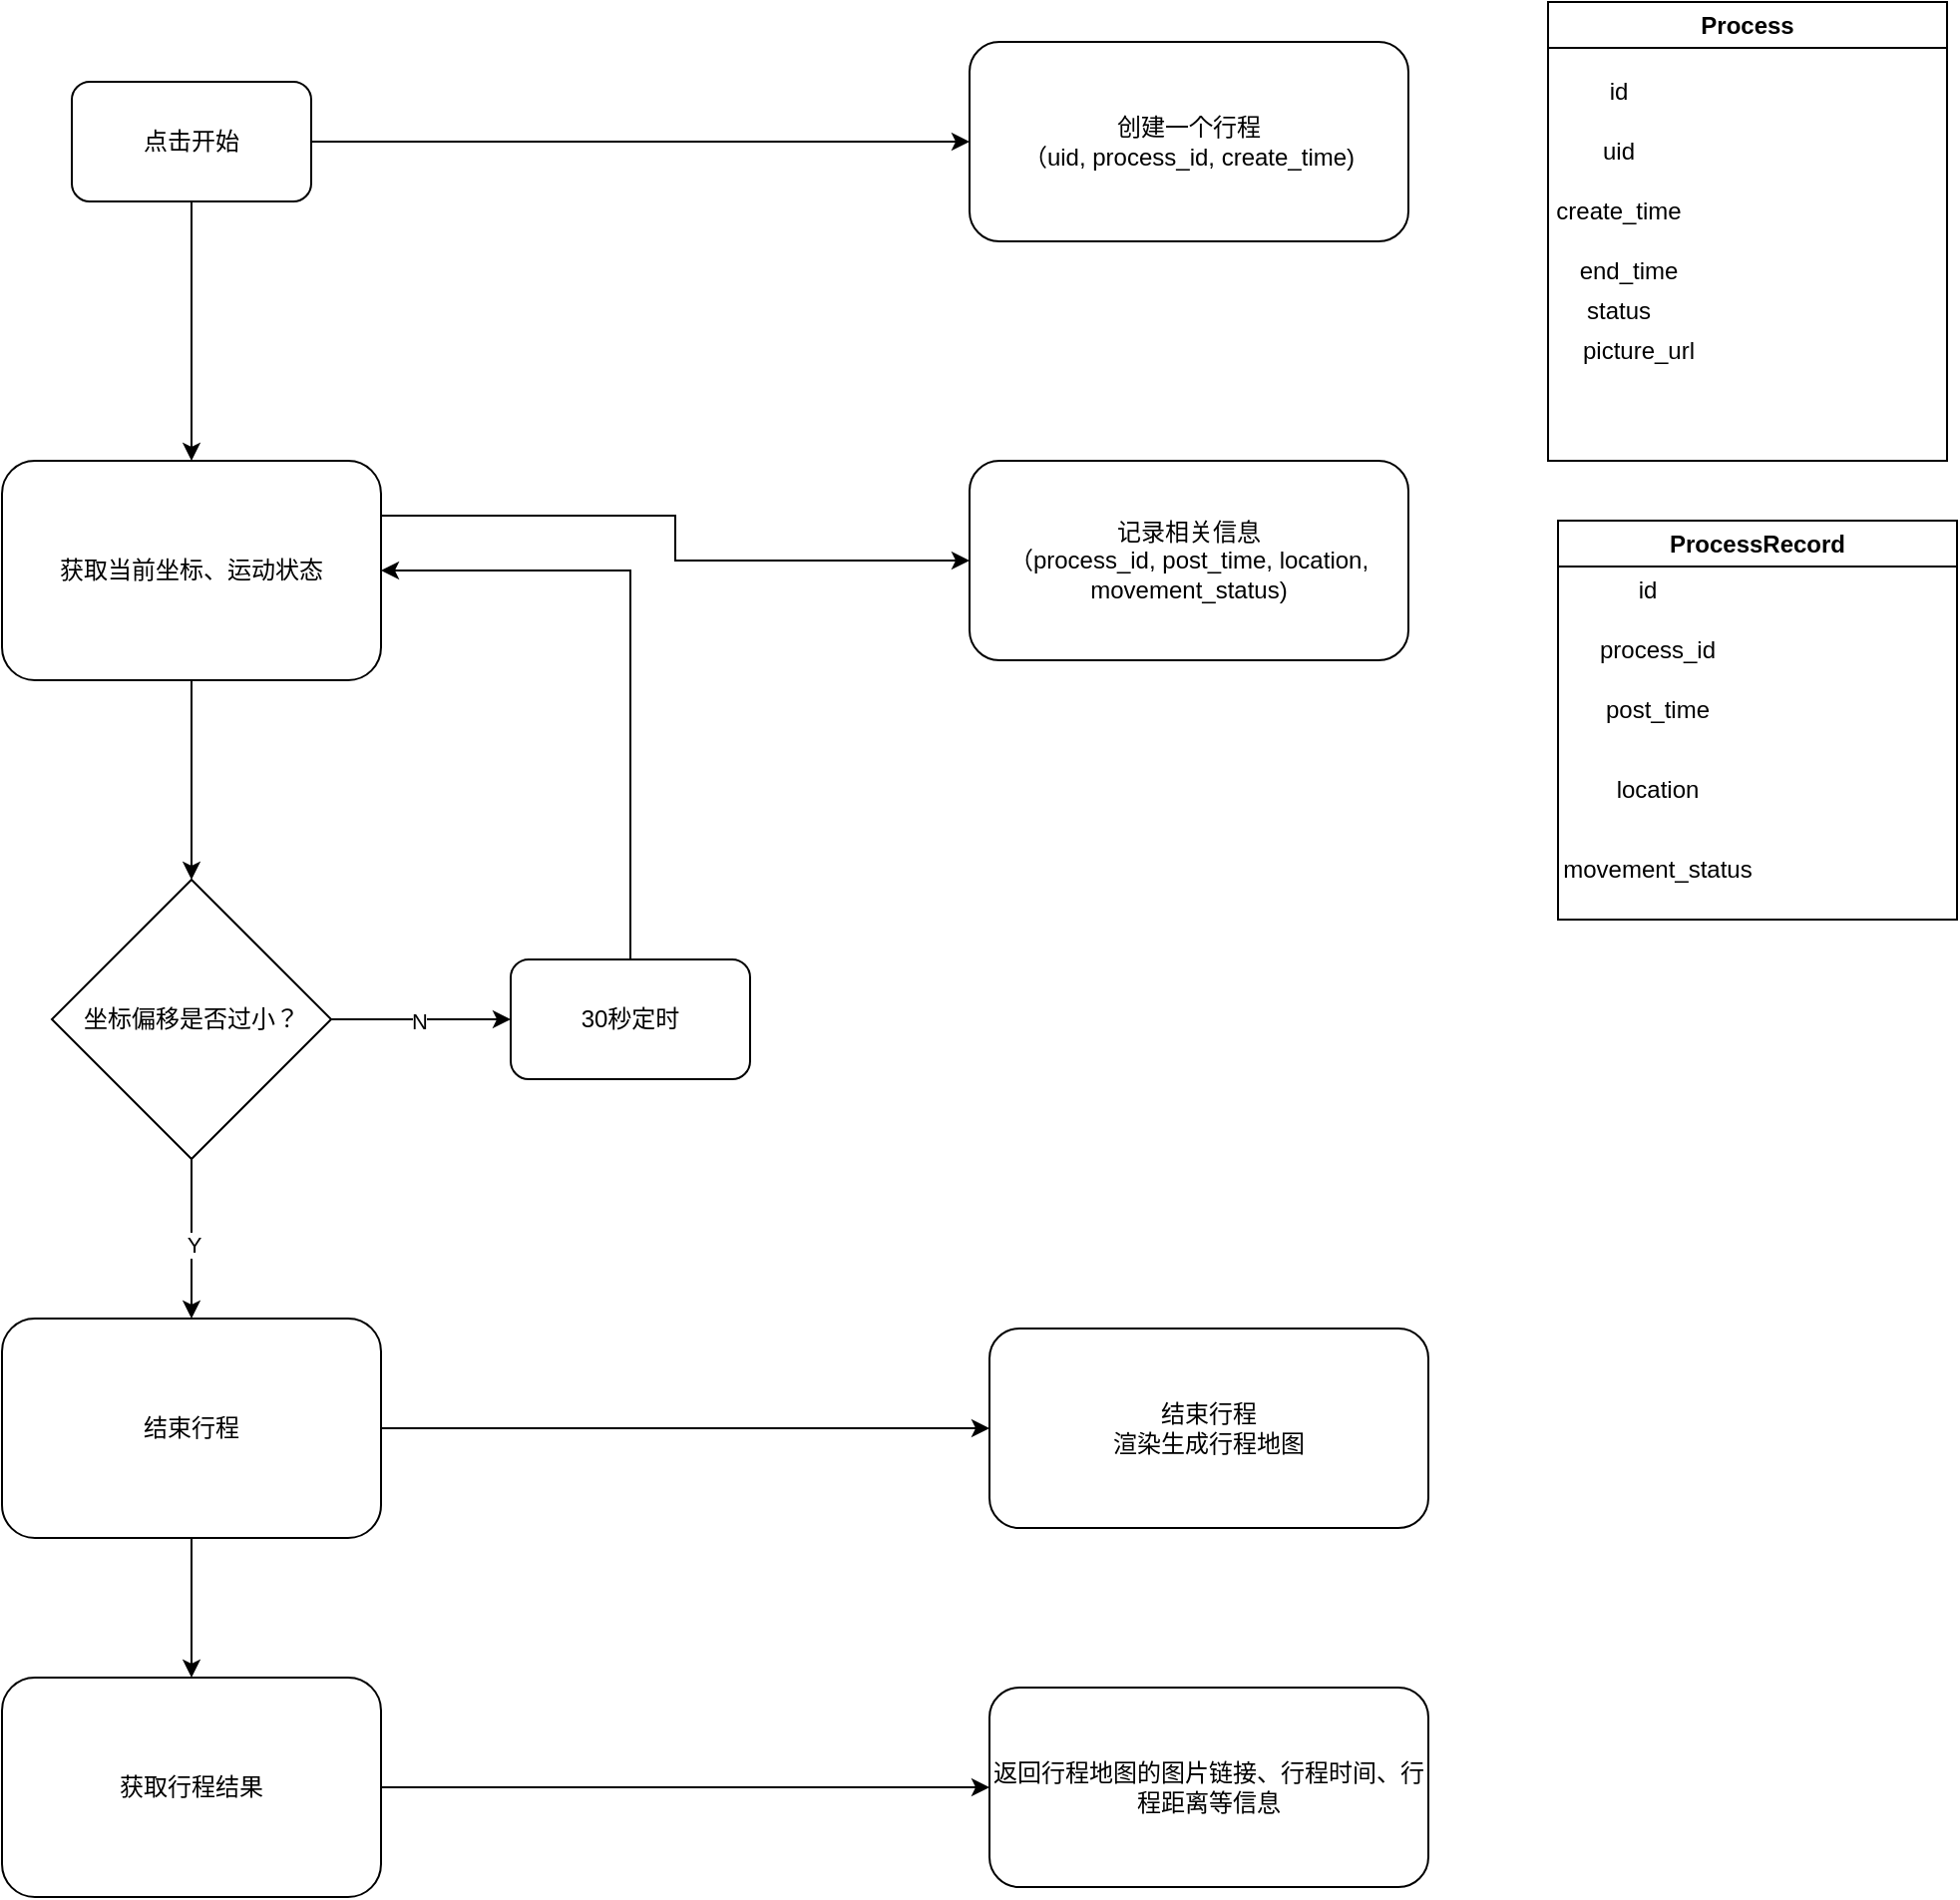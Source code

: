 <mxfile version="24.0.6" type="github">
  <diagram name="第 1 页" id="jJio7k8DM0FYpFBrvYuH">
    <mxGraphModel dx="1242" dy="724" grid="1" gridSize="10" guides="1" tooltips="1" connect="1" arrows="1" fold="1" page="1" pageScale="1" pageWidth="1654" pageHeight="1169" math="0" shadow="0">
      <root>
        <mxCell id="0" />
        <mxCell id="1" parent="0" />
        <mxCell id="bj6_HRECOgwjaWbrUWvy-11" style="edgeStyle=orthogonalEdgeStyle;rounded=0;orthogonalLoop=1;jettySize=auto;html=1;exitX=0.5;exitY=1;exitDx=0;exitDy=0;entryX=0.5;entryY=0;entryDx=0;entryDy=0;" edge="1" parent="1" source="bj6_HRECOgwjaWbrUWvy-5" target="bj6_HRECOgwjaWbrUWvy-6">
          <mxGeometry relative="1" as="geometry" />
        </mxCell>
        <mxCell id="bj6_HRECOgwjaWbrUWvy-26" style="edgeStyle=orthogonalEdgeStyle;rounded=0;orthogonalLoop=1;jettySize=auto;html=1;exitX=1;exitY=0.5;exitDx=0;exitDy=0;" edge="1" parent="1" source="bj6_HRECOgwjaWbrUWvy-5" target="bj6_HRECOgwjaWbrUWvy-9">
          <mxGeometry relative="1" as="geometry" />
        </mxCell>
        <mxCell id="bj6_HRECOgwjaWbrUWvy-5" value="点击开始" style="rounded=1;whiteSpace=wrap;html=1;" vertex="1" parent="1">
          <mxGeometry x="330" y="90" width="120" height="60" as="geometry" />
        </mxCell>
        <mxCell id="bj6_HRECOgwjaWbrUWvy-12" style="edgeStyle=orthogonalEdgeStyle;rounded=0;orthogonalLoop=1;jettySize=auto;html=1;exitX=0.5;exitY=1;exitDx=0;exitDy=0;entryX=0.5;entryY=0;entryDx=0;entryDy=0;" edge="1" parent="1" source="bj6_HRECOgwjaWbrUWvy-6" target="bj6_HRECOgwjaWbrUWvy-7">
          <mxGeometry relative="1" as="geometry" />
        </mxCell>
        <mxCell id="bj6_HRECOgwjaWbrUWvy-16" style="edgeStyle=orthogonalEdgeStyle;rounded=0;orthogonalLoop=1;jettySize=auto;html=1;exitX=1;exitY=0.25;exitDx=0;exitDy=0;entryX=0;entryY=0.5;entryDx=0;entryDy=0;" edge="1" parent="1" source="bj6_HRECOgwjaWbrUWvy-6" target="bj6_HRECOgwjaWbrUWvy-10">
          <mxGeometry relative="1" as="geometry" />
        </mxCell>
        <mxCell id="bj6_HRECOgwjaWbrUWvy-6" value="获取当前坐标、运动状态" style="rounded=1;whiteSpace=wrap;html=1;" vertex="1" parent="1">
          <mxGeometry x="295" y="280" width="190" height="110" as="geometry" />
        </mxCell>
        <mxCell id="bj6_HRECOgwjaWbrUWvy-14" style="edgeStyle=orthogonalEdgeStyle;rounded=0;orthogonalLoop=1;jettySize=auto;html=1;exitX=1;exitY=0.5;exitDx=0;exitDy=0;entryX=0;entryY=0.5;entryDx=0;entryDy=0;" edge="1" parent="1" source="bj6_HRECOgwjaWbrUWvy-7" target="bj6_HRECOgwjaWbrUWvy-8">
          <mxGeometry relative="1" as="geometry" />
        </mxCell>
        <mxCell id="bj6_HRECOgwjaWbrUWvy-20" value="N" style="edgeLabel;html=1;align=center;verticalAlign=middle;resizable=0;points=[];" vertex="1" connectable="0" parent="bj6_HRECOgwjaWbrUWvy-14">
          <mxGeometry x="-0.022" y="-1" relative="1" as="geometry">
            <mxPoint as="offset" />
          </mxGeometry>
        </mxCell>
        <mxCell id="bj6_HRECOgwjaWbrUWvy-17" style="edgeStyle=orthogonalEdgeStyle;rounded=0;orthogonalLoop=1;jettySize=auto;html=1;exitX=0.5;exitY=1;exitDx=0;exitDy=0;" edge="1" parent="1" source="bj6_HRECOgwjaWbrUWvy-7" target="bj6_HRECOgwjaWbrUWvy-13">
          <mxGeometry relative="1" as="geometry" />
        </mxCell>
        <mxCell id="bj6_HRECOgwjaWbrUWvy-21" value="Y" style="edgeLabel;html=1;align=center;verticalAlign=middle;resizable=0;points=[];" vertex="1" connectable="0" parent="bj6_HRECOgwjaWbrUWvy-17">
          <mxGeometry x="0.075" y="1" relative="1" as="geometry">
            <mxPoint as="offset" />
          </mxGeometry>
        </mxCell>
        <mxCell id="bj6_HRECOgwjaWbrUWvy-7" value="坐标偏移是否过小？" style="rhombus;whiteSpace=wrap;html=1;" vertex="1" parent="1">
          <mxGeometry x="320" y="490" width="140" height="140" as="geometry" />
        </mxCell>
        <mxCell id="bj6_HRECOgwjaWbrUWvy-15" style="edgeStyle=orthogonalEdgeStyle;rounded=0;orthogonalLoop=1;jettySize=auto;html=1;exitX=0.5;exitY=0;exitDx=0;exitDy=0;entryX=1;entryY=0.5;entryDx=0;entryDy=0;" edge="1" parent="1" source="bj6_HRECOgwjaWbrUWvy-8" target="bj6_HRECOgwjaWbrUWvy-6">
          <mxGeometry relative="1" as="geometry" />
        </mxCell>
        <mxCell id="bj6_HRECOgwjaWbrUWvy-8" value="30秒定时" style="rounded=1;whiteSpace=wrap;html=1;" vertex="1" parent="1">
          <mxGeometry x="550" y="530" width="120" height="60" as="geometry" />
        </mxCell>
        <mxCell id="bj6_HRECOgwjaWbrUWvy-9" value="创建一个行程&lt;br&gt;（uid, process_id, create_time)" style="rounded=1;whiteSpace=wrap;html=1;" vertex="1" parent="1">
          <mxGeometry x="780" y="70" width="220" height="100" as="geometry" />
        </mxCell>
        <mxCell id="bj6_HRECOgwjaWbrUWvy-10" value="记录相关信息&lt;br&gt;（process_id, post_time, location, movement_status)" style="rounded=1;whiteSpace=wrap;html=1;" vertex="1" parent="1">
          <mxGeometry x="780" y="280" width="220" height="100" as="geometry" />
        </mxCell>
        <mxCell id="bj6_HRECOgwjaWbrUWvy-19" style="edgeStyle=orthogonalEdgeStyle;rounded=0;orthogonalLoop=1;jettySize=auto;html=1;exitX=1;exitY=0.5;exitDx=0;exitDy=0;" edge="1" parent="1" source="bj6_HRECOgwjaWbrUWvy-13" target="bj6_HRECOgwjaWbrUWvy-18">
          <mxGeometry relative="1" as="geometry" />
        </mxCell>
        <mxCell id="bj6_HRECOgwjaWbrUWvy-23" style="edgeStyle=orthogonalEdgeStyle;rounded=0;orthogonalLoop=1;jettySize=auto;html=1;exitX=0.5;exitY=1;exitDx=0;exitDy=0;" edge="1" parent="1" source="bj6_HRECOgwjaWbrUWvy-13" target="bj6_HRECOgwjaWbrUWvy-22">
          <mxGeometry relative="1" as="geometry" />
        </mxCell>
        <mxCell id="bj6_HRECOgwjaWbrUWvy-13" value="结束行程" style="rounded=1;whiteSpace=wrap;html=1;" vertex="1" parent="1">
          <mxGeometry x="295" y="710" width="190" height="110" as="geometry" />
        </mxCell>
        <mxCell id="bj6_HRECOgwjaWbrUWvy-18" value="&lt;div&gt;结束行程&lt;/div&gt;渲染生成行程地图" style="rounded=1;whiteSpace=wrap;html=1;" vertex="1" parent="1">
          <mxGeometry x="790" y="715" width="220" height="100" as="geometry" />
        </mxCell>
        <mxCell id="bj6_HRECOgwjaWbrUWvy-25" style="edgeStyle=orthogonalEdgeStyle;rounded=0;orthogonalLoop=1;jettySize=auto;html=1;exitX=1;exitY=0.5;exitDx=0;exitDy=0;entryX=0;entryY=0.5;entryDx=0;entryDy=0;" edge="1" parent="1" source="bj6_HRECOgwjaWbrUWvy-22" target="bj6_HRECOgwjaWbrUWvy-24">
          <mxGeometry relative="1" as="geometry" />
        </mxCell>
        <mxCell id="bj6_HRECOgwjaWbrUWvy-22" value="获取行程结果" style="rounded=1;whiteSpace=wrap;html=1;" vertex="1" parent="1">
          <mxGeometry x="295" y="890" width="190" height="110" as="geometry" />
        </mxCell>
        <mxCell id="bj6_HRECOgwjaWbrUWvy-24" value="返回行程地图的图片链接、行程时间、行程距离等信息&lt;div&gt;&lt;/div&gt;" style="rounded=1;whiteSpace=wrap;html=1;" vertex="1" parent="1">
          <mxGeometry x="790" y="895" width="220" height="100" as="geometry" />
        </mxCell>
        <mxCell id="bj6_HRECOgwjaWbrUWvy-27" value="Process" style="swimlane;whiteSpace=wrap;html=1;" vertex="1" parent="1">
          <mxGeometry x="1070" y="50" width="200" height="230" as="geometry" />
        </mxCell>
        <mxCell id="bj6_HRECOgwjaWbrUWvy-28" value="id" style="text;html=1;align=center;verticalAlign=middle;resizable=0;points=[];autosize=1;strokeColor=none;fillColor=none;" vertex="1" parent="bj6_HRECOgwjaWbrUWvy-27">
          <mxGeometry x="20" y="30" width="30" height="30" as="geometry" />
        </mxCell>
        <mxCell id="bj6_HRECOgwjaWbrUWvy-29" value="uid" style="text;html=1;align=center;verticalAlign=middle;resizable=0;points=[];autosize=1;strokeColor=none;fillColor=none;" vertex="1" parent="bj6_HRECOgwjaWbrUWvy-27">
          <mxGeometry x="15" y="60" width="40" height="30" as="geometry" />
        </mxCell>
        <mxCell id="bj6_HRECOgwjaWbrUWvy-30" value="create_time" style="text;html=1;align=center;verticalAlign=middle;resizable=0;points=[];autosize=1;strokeColor=none;fillColor=none;" vertex="1" parent="bj6_HRECOgwjaWbrUWvy-27">
          <mxGeometry x="-10" y="90" width="90" height="30" as="geometry" />
        </mxCell>
        <mxCell id="bj6_HRECOgwjaWbrUWvy-31" value="status" style="text;html=1;align=center;verticalAlign=middle;resizable=0;points=[];autosize=1;strokeColor=none;fillColor=none;" vertex="1" parent="bj6_HRECOgwjaWbrUWvy-27">
          <mxGeometry x="5" y="140" width="60" height="30" as="geometry" />
        </mxCell>
        <mxCell id="bj6_HRECOgwjaWbrUWvy-32" value="picture_url" style="text;html=1;align=center;verticalAlign=middle;resizable=0;points=[];autosize=1;strokeColor=none;fillColor=none;" vertex="1" parent="bj6_HRECOgwjaWbrUWvy-27">
          <mxGeometry x="5" y="160" width="80" height="30" as="geometry" />
        </mxCell>
        <mxCell id="bj6_HRECOgwjaWbrUWvy-36" value="end_time" style="text;html=1;align=center;verticalAlign=middle;resizable=0;points=[];autosize=1;strokeColor=none;fillColor=none;" vertex="1" parent="bj6_HRECOgwjaWbrUWvy-27">
          <mxGeometry x="5" y="120" width="70" height="30" as="geometry" />
        </mxCell>
        <mxCell id="bj6_HRECOgwjaWbrUWvy-33" value="ProcessRecord" style="swimlane;whiteSpace=wrap;html=1;startSize=23;" vertex="1" parent="1">
          <mxGeometry x="1075" y="310" width="200" height="200" as="geometry" />
        </mxCell>
        <mxCell id="bj6_HRECOgwjaWbrUWvy-34" value="process_id" style="text;html=1;align=center;verticalAlign=middle;whiteSpace=wrap;rounded=0;" vertex="1" parent="bj6_HRECOgwjaWbrUWvy-33">
          <mxGeometry x="20" y="50" width="60" height="30" as="geometry" />
        </mxCell>
        <mxCell id="bj6_HRECOgwjaWbrUWvy-35" value="post_time" style="text;html=1;align=center;verticalAlign=middle;whiteSpace=wrap;rounded=0;" vertex="1" parent="bj6_HRECOgwjaWbrUWvy-33">
          <mxGeometry x="20" y="80" width="60" height="30" as="geometry" />
        </mxCell>
        <mxCell id="bj6_HRECOgwjaWbrUWvy-37" value="location" style="text;html=1;align=center;verticalAlign=middle;whiteSpace=wrap;rounded=0;" vertex="1" parent="bj6_HRECOgwjaWbrUWvy-33">
          <mxGeometry x="20" y="120" width="60" height="30" as="geometry" />
        </mxCell>
        <mxCell id="bj6_HRECOgwjaWbrUWvy-38" value="movement_status" style="text;html=1;align=center;verticalAlign=middle;whiteSpace=wrap;rounded=0;" vertex="1" parent="bj6_HRECOgwjaWbrUWvy-33">
          <mxGeometry x="20" y="160" width="60" height="30" as="geometry" />
        </mxCell>
        <mxCell id="bj6_HRECOgwjaWbrUWvy-39" value="id" style="text;html=1;align=center;verticalAlign=middle;whiteSpace=wrap;rounded=0;" vertex="1" parent="bj6_HRECOgwjaWbrUWvy-33">
          <mxGeometry x="15" y="20" width="60" height="30" as="geometry" />
        </mxCell>
      </root>
    </mxGraphModel>
  </diagram>
</mxfile>

